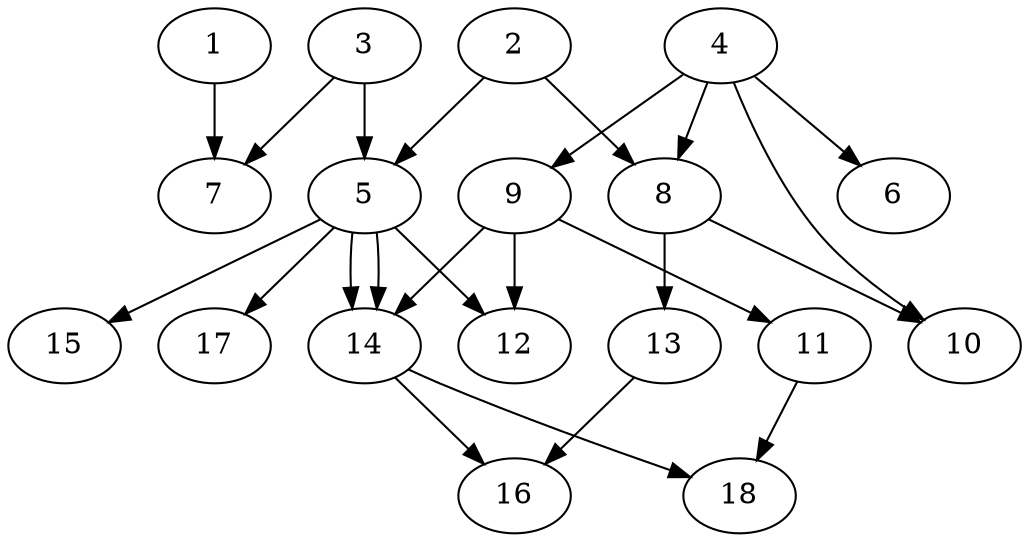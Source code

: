 // DAG automatically generated by daggen at Fri May 24 12:58:31 2024
// daggen-master/daggen -n 18 --fat 0.5 --density 0.5 --regular 0.5 --jump 2 --minalpha 20 --maxalpha 50 --dot -o dags_dot_18/sim_3.dot 
digraph G {
  1 [size="549755813888", alpha="44.29"]
  1 -> 7 [size ="536870912"]
  2 [size="11806304265", alpha="43.78"]
  2 -> 5 [size ="33554432"]
  2 -> 8 [size ="33554432"]
  3 [size="115894416954", alpha="39.50"]
  3 -> 5 [size ="411041792"]
  3 -> 7 [size ="411041792"]
  4 [size="8589934592", alpha="26.30"]
  4 -> 6 [size ="33554432"]
  4 -> 8 [size ="33554432"]
  4 -> 9 [size ="33554432"]
  4 -> 10 [size ="33554432"]
  5 [size="8951060766", alpha="29.32"]
  5 -> 12 [size ="838860800"]
  5 -> 14 [size ="838860800"]
  5 -> 14 [size ="838860800"]
  5 -> 15 [size ="838860800"]
  5 -> 17 [size ="838860800"]
  6 [size="250000021216", alpha="45.34"]
  7 [size="8589934592", alpha="43.96"]
  8 [size="99553168897", alpha="45.43"]
  8 -> 10 [size ="75497472"]
  8 -> 13 [size ="75497472"]
  9 [size="13532930226", alpha="44.35"]
  9 -> 11 [size ="536870912"]
  9 -> 12 [size ="536870912"]
  9 -> 14 [size ="536870912"]
  10 [size="161024287947", alpha="21.30"]
  11 [size="96555183840", alpha="30.37"]
  11 -> 18 [size ="134217728"]
  12 [size="28991029248", alpha="23.45"]
  13 [size="782757789696", alpha="33.88"]
  13 -> 16 [size ="679477248"]
  14 [size="368293445632", alpha="38.94"]
  14 -> 16 [size ="411041792"]
  14 -> 18 [size ="411041792"]
  15 [size="368293445632", alpha="41.00"]
  16 [size="5814333247", alpha="30.36"]
  17 [size="134217728000", alpha="46.01"]
  18 [size="134217728000", alpha="41.88"]
}
